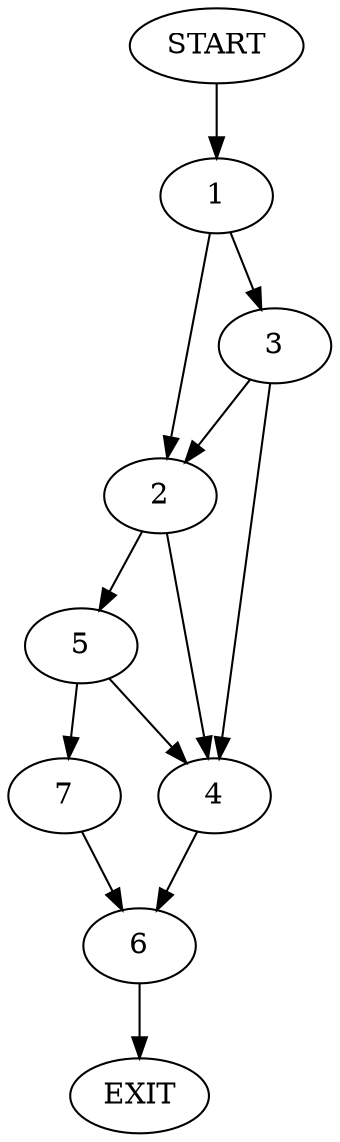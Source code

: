 digraph {
0 [label="START"]
8 [label="EXIT"]
0 -> 1
1 -> 2
1 -> 3
3 -> 2
3 -> 4
2 -> 5
2 -> 4
4 -> 6
5 -> 7
5 -> 4
7 -> 6
6 -> 8
}
